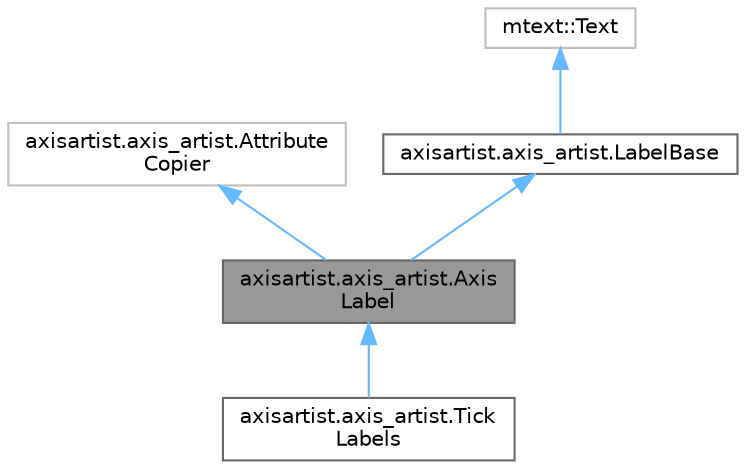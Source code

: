 digraph "axisartist.axis_artist.AxisLabel"
{
 // LATEX_PDF_SIZE
  bgcolor="transparent";
  edge [fontname=Helvetica,fontsize=10,labelfontname=Helvetica,labelfontsize=10];
  node [fontname=Helvetica,fontsize=10,shape=box,height=0.2,width=0.4];
  Node1 [id="Node000001",label="axisartist.axis_artist.Axis\lLabel",height=0.2,width=0.4,color="gray40", fillcolor="grey60", style="filled", fontcolor="black",tooltip=" "];
  Node2 -> Node1 [id="edge1_Node000001_Node000002",dir="back",color="steelblue1",style="solid",tooltip=" "];
  Node2 [id="Node000002",label="axisartist.axis_artist.Attribute\lCopier",height=0.2,width=0.4,color="grey75", fillcolor="white", style="filled",URL="$dd/d68/classaxisartist_1_1axis__artist_1_1AttributeCopier.html",tooltip=" "];
  Node3 -> Node1 [id="edge2_Node000001_Node000003",dir="back",color="steelblue1",style="solid",tooltip=" "];
  Node3 [id="Node000003",label="axisartist.axis_artist.LabelBase",height=0.2,width=0.4,color="gray40", fillcolor="white", style="filled",URL="$d1/d08/classaxisartist_1_1axis__artist_1_1LabelBase.html",tooltip=" "];
  Node4 -> Node3 [id="edge3_Node000003_Node000004",dir="back",color="steelblue1",style="solid",tooltip=" "];
  Node4 [id="Node000004",label="mtext::Text",height=0.2,width=0.4,color="grey75", fillcolor="white", style="filled",tooltip=" "];
  Node1 -> Node5 [id="edge4_Node000001_Node000005",dir="back",color="steelblue1",style="solid",tooltip=" "];
  Node5 [id="Node000005",label="axisartist.axis_artist.Tick\lLabels",height=0.2,width=0.4,color="gray40", fillcolor="white", style="filled",URL="$da/d76/classaxisartist_1_1axis__artist_1_1TickLabels.html",tooltip=" "];
}
